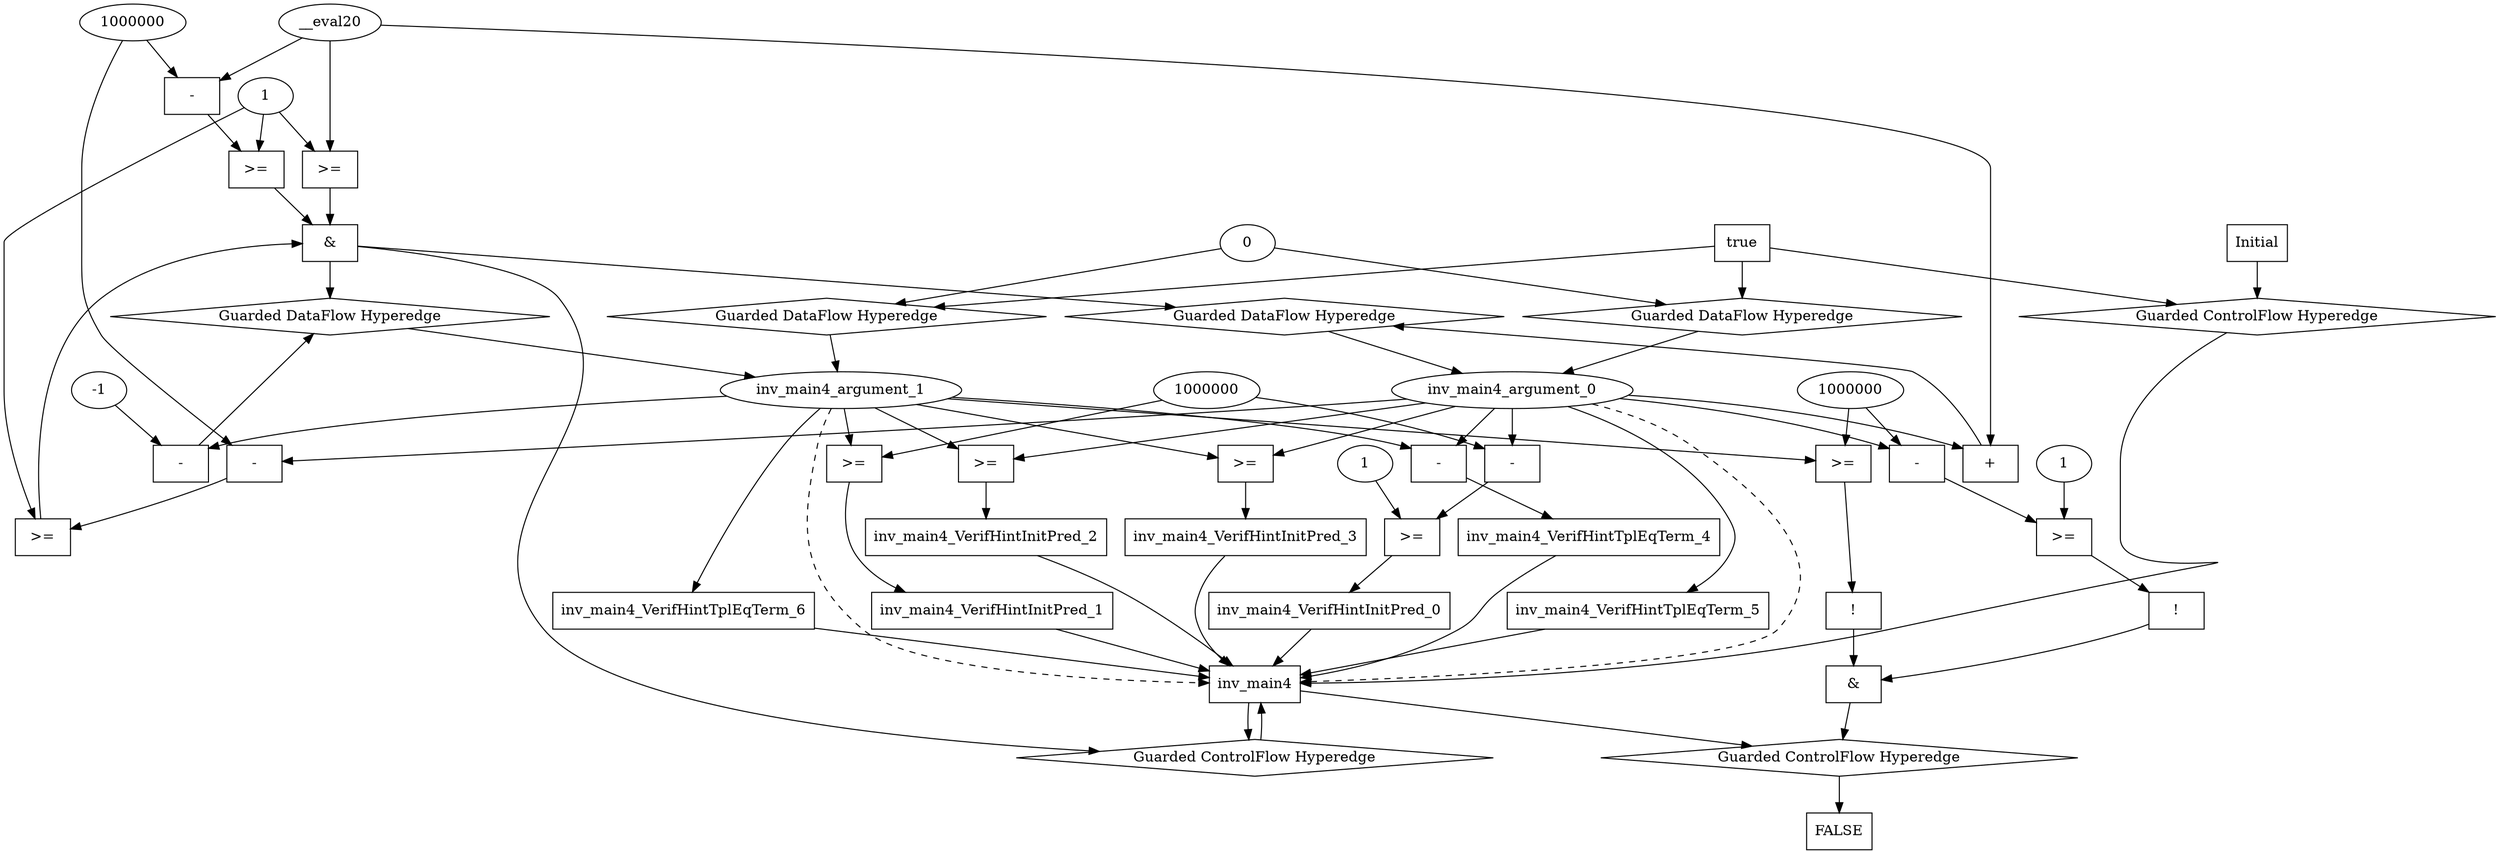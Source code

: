 digraph dag {
inv_main4 [label="inv_main4" shape="rect"];
FALSE [label="FALSE" shape="rect"];
Initial [label="Initial" shape="rect"];
ControlFowHyperEdge_0 [label="Guarded ControlFlow Hyperedge" shape="diamond"];
Initial -> ControlFowHyperEdge_0[label=""]
ControlFowHyperEdge_0 -> inv_main4[label=""]
ControlFowHyperEdge_1 [label="Guarded ControlFlow Hyperedge" shape="diamond"];
inv_main4 -> ControlFowHyperEdge_1[label=""]
ControlFowHyperEdge_1 -> inv_main4[label=""]
ControlFowHyperEdge_2 [label="Guarded ControlFlow Hyperedge" shape="diamond"];
inv_main4 -> ControlFowHyperEdge_2[label=""]
ControlFowHyperEdge_2 -> FALSE[label=""]
inv_main4_argument_0 [label="inv_main4_argument_0" shape="oval"];
inv_main4_argument_0 -> inv_main4[label="" style="dashed"]
inv_main4_argument_1 [label="inv_main4_argument_1" shape="oval"];
inv_main4_argument_1 -> inv_main4[label="" style="dashed"]

true_0 [label="true" shape="rect"];
true_0->ControlFowHyperEdge_0 [label=""];
xxxinv_main4___Initial_0xxxdataFlow_0_node_0 [label="0"];

xxxinv_main4___Initial_0xxxdataFlow_0_node_0->DataFowHyperEdge_0_inv_main4_argument_0 [label=""];

xxxinv_main4___Initial_0xxxdataFlow_0_node_0->DataFowHyperEdge_0_inv_main4_argument_1 [label=""];
xxxinv_main4___inv_main4_1xxx_and [label="&" shape="rect"];
xxxinv_main4___inv_main4_1xxxguard_0_node_0 [label=">=" shape="rect"];
xxxinv_main4___inv_main4_1xxxguard_0_node_2 [label="1"];
xxxinv_main4___inv_main4_1xxxdataFlow_0_node_2->xxxinv_main4___inv_main4_1xxxguard_0_node_0
xxxinv_main4___inv_main4_1xxxguard_0_node_2->xxxinv_main4___inv_main4_1xxxguard_0_node_0

xxxinv_main4___inv_main4_1xxxguard_0_node_0->xxxinv_main4___inv_main4_1xxx_and [label=""];
xxxinv_main4___inv_main4_1xxxguard1_node_0 [label=">=" shape="rect"];
xxxinv_main4___inv_main4_1xxxguard1_node_1 [label="-" shape="rect"];
xxxinv_main4___inv_main4_1xxxguard1_node_2 [label="1000000"];
xxxinv_main4___inv_main4_1xxxguard1_node_1->xxxinv_main4___inv_main4_1xxxguard1_node_0
xxxinv_main4___inv_main4_1xxxguard_0_node_2->xxxinv_main4___inv_main4_1xxxguard1_node_0
xxxinv_main4___inv_main4_1xxxguard1_node_2->xxxinv_main4___inv_main4_1xxxguard1_node_1
xxxinv_main4___inv_main4_1xxxdataFlow_0_node_2->xxxinv_main4___inv_main4_1xxxguard1_node_1

xxxinv_main4___inv_main4_1xxxguard1_node_0->xxxinv_main4___inv_main4_1xxx_and [label=""];
xxxinv_main4___inv_main4_1xxxguard2_node_0 [label=">=" shape="rect"];
xxxinv_main4___inv_main4_1xxxguard2_node_1 [label="-" shape="rect"];
xxxinv_main4___inv_main4_1xxxguard2_node_1->xxxinv_main4___inv_main4_1xxxguard2_node_0
xxxinv_main4___inv_main4_1xxxguard_0_node_2->xxxinv_main4___inv_main4_1xxxguard2_node_0
xxxinv_main4___inv_main4_1xxxguard1_node_2->xxxinv_main4___inv_main4_1xxxguard2_node_1
inv_main4_argument_0->xxxinv_main4___inv_main4_1xxxguard2_node_1

xxxinv_main4___inv_main4_1xxxguard2_node_0->xxxinv_main4___inv_main4_1xxx_and [label=""];
xxxinv_main4___inv_main4_1xxx_and->ControlFowHyperEdge_1 [label=""];
xxxinv_main4___inv_main4_1xxxdataFlow_0_node_0 [label="+" shape="rect"];
xxxinv_main4___inv_main4_1xxxdataFlow_0_node_2 [label="__eval20"];
inv_main4_argument_0->xxxinv_main4___inv_main4_1xxxdataFlow_0_node_0
xxxinv_main4___inv_main4_1xxxdataFlow_0_node_2->xxxinv_main4___inv_main4_1xxxdataFlow_0_node_0

xxxinv_main4___inv_main4_1xxxdataFlow_0_node_0->DataFowHyperEdge_1_inv_main4_argument_0 [label=""];
xxxinv_main4___inv_main4_1xxxdataFlow1_node_0 [label="-" shape="rect"];
xxxinv_main4___inv_main4_1xxxdataFlow1_node_2 [label="-1"];
inv_main4_argument_1->xxxinv_main4___inv_main4_1xxxdataFlow1_node_0
xxxinv_main4___inv_main4_1xxxdataFlow1_node_2->xxxinv_main4___inv_main4_1xxxdataFlow1_node_0

xxxinv_main4___inv_main4_1xxxdataFlow1_node_0->DataFowHyperEdge_1_inv_main4_argument_1 [label=""];
xxxFALSE___inv_main4_2xxx_and [label="&" shape="rect"];
xxxFALSE___inv_main4_2xxxguard_0_node_0 [label="!" shape="rect"];
xxxFALSE___inv_main4_2xxxguard_0_node_1 [label=">=" shape="rect"];
xxxFALSE___inv_main4_2xxxguard_0_node_2 [label="1000000"];
xxxFALSE___inv_main4_2xxxguard_0_node_1->xxxFALSE___inv_main4_2xxxguard_0_node_0
xxxFALSE___inv_main4_2xxxguard_0_node_2->xxxFALSE___inv_main4_2xxxguard_0_node_1
inv_main4_argument_1->xxxFALSE___inv_main4_2xxxguard_0_node_1

xxxFALSE___inv_main4_2xxxguard_0_node_0->xxxFALSE___inv_main4_2xxx_and [label=""];
xxxFALSE___inv_main4_2xxxguard1_node_0 [label="!" shape="rect"];
xxxFALSE___inv_main4_2xxxguard1_node_1 [label=">=" shape="rect"];
xxxFALSE___inv_main4_2xxxguard1_node_2 [label="-" shape="rect"];
xxxFALSE___inv_main4_2xxxguard1_node_5 [label="1"];
xxxFALSE___inv_main4_2xxxguard1_node_1->xxxFALSE___inv_main4_2xxxguard1_node_0
xxxFALSE___inv_main4_2xxxguard1_node_2->xxxFALSE___inv_main4_2xxxguard1_node_1
xxxFALSE___inv_main4_2xxxguard1_node_5->xxxFALSE___inv_main4_2xxxguard1_node_1
xxxFALSE___inv_main4_2xxxguard_0_node_2->xxxFALSE___inv_main4_2xxxguard1_node_2
inv_main4_argument_0->xxxFALSE___inv_main4_2xxxguard1_node_2

xxxFALSE___inv_main4_2xxxguard1_node_0->xxxFALSE___inv_main4_2xxx_and [label=""];
xxxFALSE___inv_main4_2xxx_and->ControlFowHyperEdge_2 [label=""];
DataFowHyperEdge_0_inv_main4_argument_0 [label="Guarded DataFlow Hyperedge" shape="diamond"];
DataFowHyperEdge_0_inv_main4_argument_0 -> inv_main4_argument_0[label=""]
true_0->DataFowHyperEdge_0_inv_main4_argument_0 [label=""];
DataFowHyperEdge_0_inv_main4_argument_1 [label="Guarded DataFlow Hyperedge" shape="diamond"];
DataFowHyperEdge_0_inv_main4_argument_1 -> inv_main4_argument_1[label=""]
true_0->DataFowHyperEdge_0_inv_main4_argument_1 [label=""];
DataFowHyperEdge_1_inv_main4_argument_0 [label="Guarded DataFlow Hyperedge" shape="diamond"];
DataFowHyperEdge_1_inv_main4_argument_0 -> inv_main4_argument_0[label=""]
xxxinv_main4___inv_main4_1xxx_and -> DataFowHyperEdge_1_inv_main4_argument_0[label=""]
DataFowHyperEdge_1_inv_main4_argument_1 [label="Guarded DataFlow Hyperedge" shape="diamond"];
DataFowHyperEdge_1_inv_main4_argument_1 -> inv_main4_argument_1[label=""]
xxxinv_main4___inv_main4_1xxx_and -> DataFowHyperEdge_1_inv_main4_argument_1[label=""]




inv_main4_VerifHintInitPred_0 [label="inv_main4_VerifHintInitPred_0" shape="rect"];
inv_main4predicate_0_node_0 -> inv_main4_VerifHintInitPred_0[label="" ];
inv_main4_VerifHintInitPred_0 -> inv_main4[label="" ];
inv_main4predicate_0_node_0 [label=">=" shape="rect"];
inv_main4predicate_0_node_1 [label="-" shape="rect"];
inv_main4predicate_0_node_2 [label="1000000"];
inv_main4_argument_0 [label="inv_main4_argument_0"];
inv_main4predicate_0_node_4 [label="1"];
inv_main4predicate_0_node_1->inv_main4predicate_0_node_0
inv_main4predicate_0_node_4->inv_main4predicate_0_node_0
inv_main4predicate_0_node_2->inv_main4predicate_0_node_1
inv_main4_argument_0->inv_main4predicate_0_node_1

inv_main4_VerifHintInitPred_1 [label="inv_main4_VerifHintInitPred_1" shape="rect"];
inv_main4predicate_1_node_0 -> inv_main4_VerifHintInitPred_1[label="" ];
inv_main4_VerifHintInitPred_1 -> inv_main4[label="" ];
inv_main4predicate_1_node_0 [label=">=" shape="rect"];
inv_main4_argument_1 [label="inv_main4_argument_1"];
inv_main4predicate_0_node_2->inv_main4predicate_1_node_0
inv_main4_argument_1->inv_main4predicate_1_node_0

inv_main4_VerifHintInitPred_2 [label="inv_main4_VerifHintInitPred_2" shape="rect"];
inv_main4predicate_2_node_0 -> inv_main4_VerifHintInitPred_2[label="" ];
inv_main4_VerifHintInitPred_2 -> inv_main4[label="" ];
inv_main4predicate_2_node_0 [label=">=" shape="rect"];
inv_main4_argument_0 [label="inv_main4_argument_0"];
inv_main4_argument_1 [label="inv_main4_argument_1"];
inv_main4_argument_1->inv_main4predicate_2_node_0
inv_main4_argument_0->inv_main4predicate_2_node_0

inv_main4_VerifHintInitPred_3 [label="inv_main4_VerifHintInitPred_3" shape="rect"];
inv_main4predicate_3_node_0 -> inv_main4_VerifHintInitPred_3[label="" ];
inv_main4_VerifHintInitPred_3 -> inv_main4[label="" ];
inv_main4predicate_3_node_0 [label=">=" shape="rect"];
inv_main4_argument_1 [label="inv_main4_argument_1"];
inv_main4_argument_0 [label="inv_main4_argument_0"];
inv_main4_argument_0->inv_main4predicate_3_node_0
inv_main4_argument_1->inv_main4predicate_3_node_0

inv_main4_VerifHintTplEqTerm_4 [label="inv_main4_VerifHintTplEqTerm_4" shape="rect"];
inv_main4predicate_4_node_0 -> inv_main4_VerifHintTplEqTerm_4[label="" ];
inv_main4_VerifHintTplEqTerm_4 -> inv_main4[label="" ];
inv_main4predicate_4_node_0 [label="-" shape="rect"];
inv_main4_argument_1 [label="inv_main4_argument_1"];
inv_main4_argument_0 [label="inv_main4_argument_0"];
inv_main4_argument_0->inv_main4predicate_4_node_0
inv_main4_argument_1->inv_main4predicate_4_node_0

inv_main4_VerifHintTplEqTerm_5 [label="inv_main4_VerifHintTplEqTerm_5" shape="rect"];
inv_main4_argument_0 -> inv_main4_VerifHintTplEqTerm_5[label="" ];
inv_main4_VerifHintTplEqTerm_5 -> inv_main4[label="" ];
inv_main4_argument_0 [label="inv_main4_argument_0"];

inv_main4_VerifHintTplEqTerm_6 [label="inv_main4_VerifHintTplEqTerm_6" shape="rect"];
inv_main4_argument_1 -> inv_main4_VerifHintTplEqTerm_6[label="" ];
inv_main4_VerifHintTplEqTerm_6 -> inv_main4[label="" ];
inv_main4_argument_1 [label="inv_main4_argument_1"];

}
